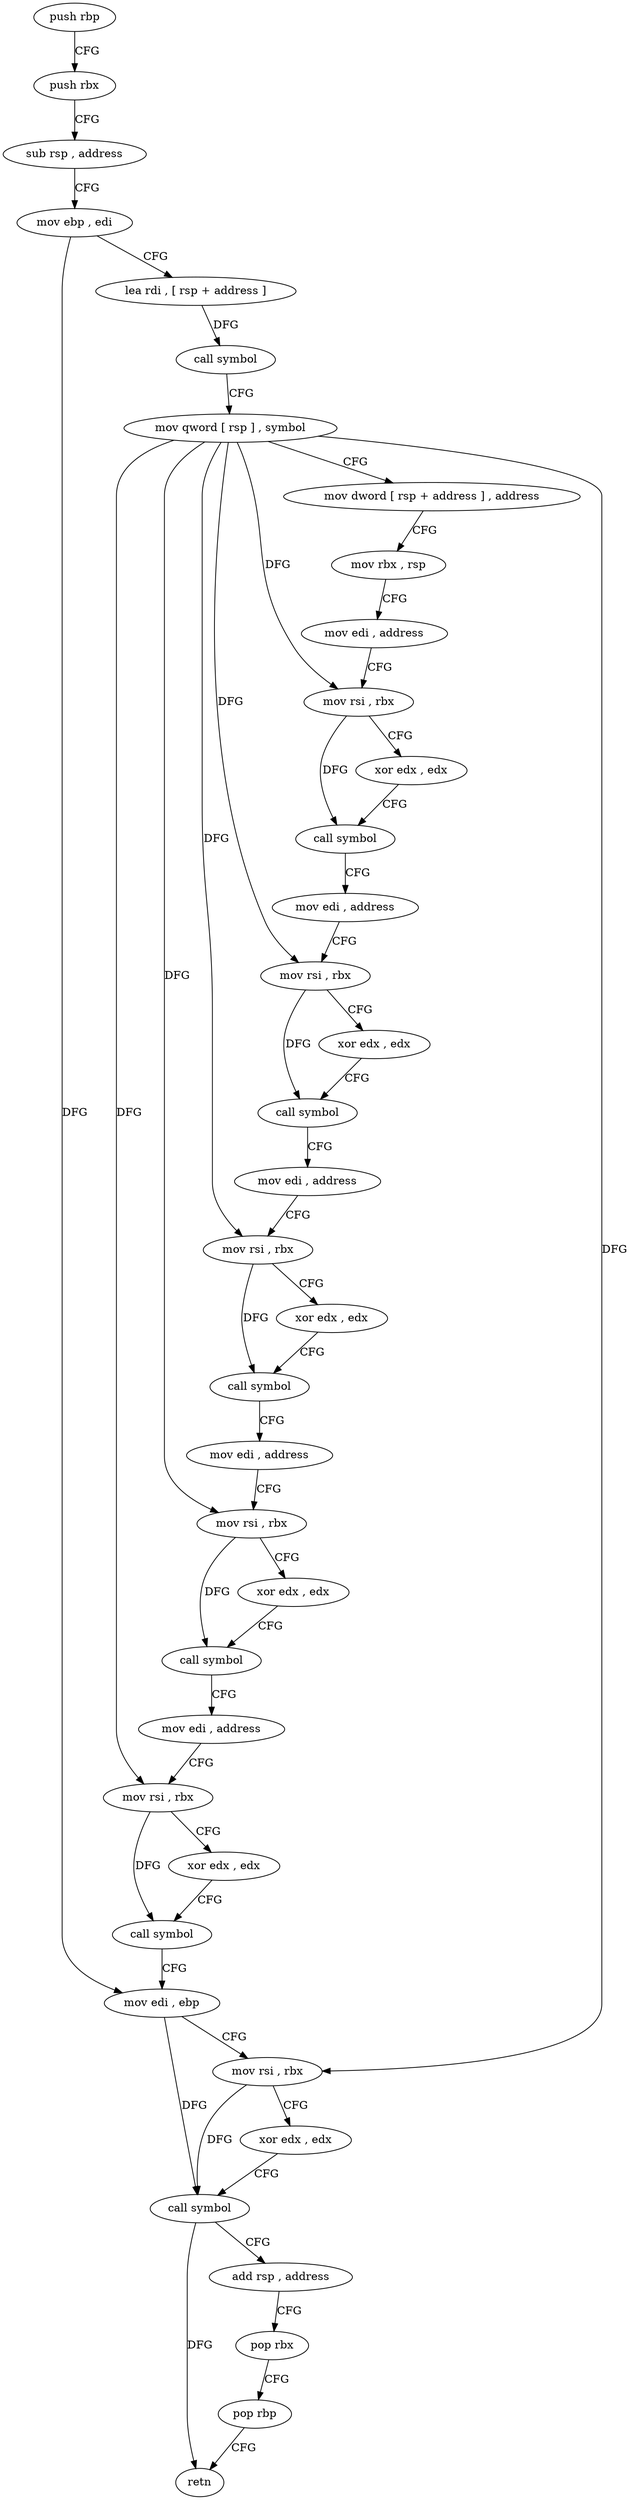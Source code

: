 digraph "func" {
"4203536" [label = "push rbp" ]
"4203537" [label = "push rbx" ]
"4203538" [label = "sub rsp , address" ]
"4203545" [label = "mov ebp , edi" ]
"4203547" [label = "lea rdi , [ rsp + address ]" ]
"4203552" [label = "call symbol" ]
"4203557" [label = "mov qword [ rsp ] , symbol" ]
"4203565" [label = "mov dword [ rsp + address ] , address" ]
"4203576" [label = "mov rbx , rsp" ]
"4203579" [label = "mov edi , address" ]
"4203584" [label = "mov rsi , rbx" ]
"4203587" [label = "xor edx , edx" ]
"4203589" [label = "call symbol" ]
"4203594" [label = "mov edi , address" ]
"4203599" [label = "mov rsi , rbx" ]
"4203602" [label = "xor edx , edx" ]
"4203604" [label = "call symbol" ]
"4203609" [label = "mov edi , address" ]
"4203614" [label = "mov rsi , rbx" ]
"4203617" [label = "xor edx , edx" ]
"4203619" [label = "call symbol" ]
"4203624" [label = "mov edi , address" ]
"4203629" [label = "mov rsi , rbx" ]
"4203632" [label = "xor edx , edx" ]
"4203634" [label = "call symbol" ]
"4203639" [label = "mov edi , address" ]
"4203644" [label = "mov rsi , rbx" ]
"4203647" [label = "xor edx , edx" ]
"4203649" [label = "call symbol" ]
"4203654" [label = "mov edi , ebp" ]
"4203656" [label = "mov rsi , rbx" ]
"4203659" [label = "xor edx , edx" ]
"4203661" [label = "call symbol" ]
"4203666" [label = "add rsp , address" ]
"4203673" [label = "pop rbx" ]
"4203674" [label = "pop rbp" ]
"4203675" [label = "retn" ]
"4203536" -> "4203537" [ label = "CFG" ]
"4203537" -> "4203538" [ label = "CFG" ]
"4203538" -> "4203545" [ label = "CFG" ]
"4203545" -> "4203547" [ label = "CFG" ]
"4203545" -> "4203654" [ label = "DFG" ]
"4203547" -> "4203552" [ label = "DFG" ]
"4203552" -> "4203557" [ label = "CFG" ]
"4203557" -> "4203565" [ label = "CFG" ]
"4203557" -> "4203584" [ label = "DFG" ]
"4203557" -> "4203599" [ label = "DFG" ]
"4203557" -> "4203614" [ label = "DFG" ]
"4203557" -> "4203629" [ label = "DFG" ]
"4203557" -> "4203644" [ label = "DFG" ]
"4203557" -> "4203656" [ label = "DFG" ]
"4203565" -> "4203576" [ label = "CFG" ]
"4203576" -> "4203579" [ label = "CFG" ]
"4203579" -> "4203584" [ label = "CFG" ]
"4203584" -> "4203587" [ label = "CFG" ]
"4203584" -> "4203589" [ label = "DFG" ]
"4203587" -> "4203589" [ label = "CFG" ]
"4203589" -> "4203594" [ label = "CFG" ]
"4203594" -> "4203599" [ label = "CFG" ]
"4203599" -> "4203602" [ label = "CFG" ]
"4203599" -> "4203604" [ label = "DFG" ]
"4203602" -> "4203604" [ label = "CFG" ]
"4203604" -> "4203609" [ label = "CFG" ]
"4203609" -> "4203614" [ label = "CFG" ]
"4203614" -> "4203617" [ label = "CFG" ]
"4203614" -> "4203619" [ label = "DFG" ]
"4203617" -> "4203619" [ label = "CFG" ]
"4203619" -> "4203624" [ label = "CFG" ]
"4203624" -> "4203629" [ label = "CFG" ]
"4203629" -> "4203632" [ label = "CFG" ]
"4203629" -> "4203634" [ label = "DFG" ]
"4203632" -> "4203634" [ label = "CFG" ]
"4203634" -> "4203639" [ label = "CFG" ]
"4203639" -> "4203644" [ label = "CFG" ]
"4203644" -> "4203647" [ label = "CFG" ]
"4203644" -> "4203649" [ label = "DFG" ]
"4203647" -> "4203649" [ label = "CFG" ]
"4203649" -> "4203654" [ label = "CFG" ]
"4203654" -> "4203656" [ label = "CFG" ]
"4203654" -> "4203661" [ label = "DFG" ]
"4203656" -> "4203659" [ label = "CFG" ]
"4203656" -> "4203661" [ label = "DFG" ]
"4203659" -> "4203661" [ label = "CFG" ]
"4203661" -> "4203666" [ label = "CFG" ]
"4203661" -> "4203675" [ label = "DFG" ]
"4203666" -> "4203673" [ label = "CFG" ]
"4203673" -> "4203674" [ label = "CFG" ]
"4203674" -> "4203675" [ label = "CFG" ]
}
